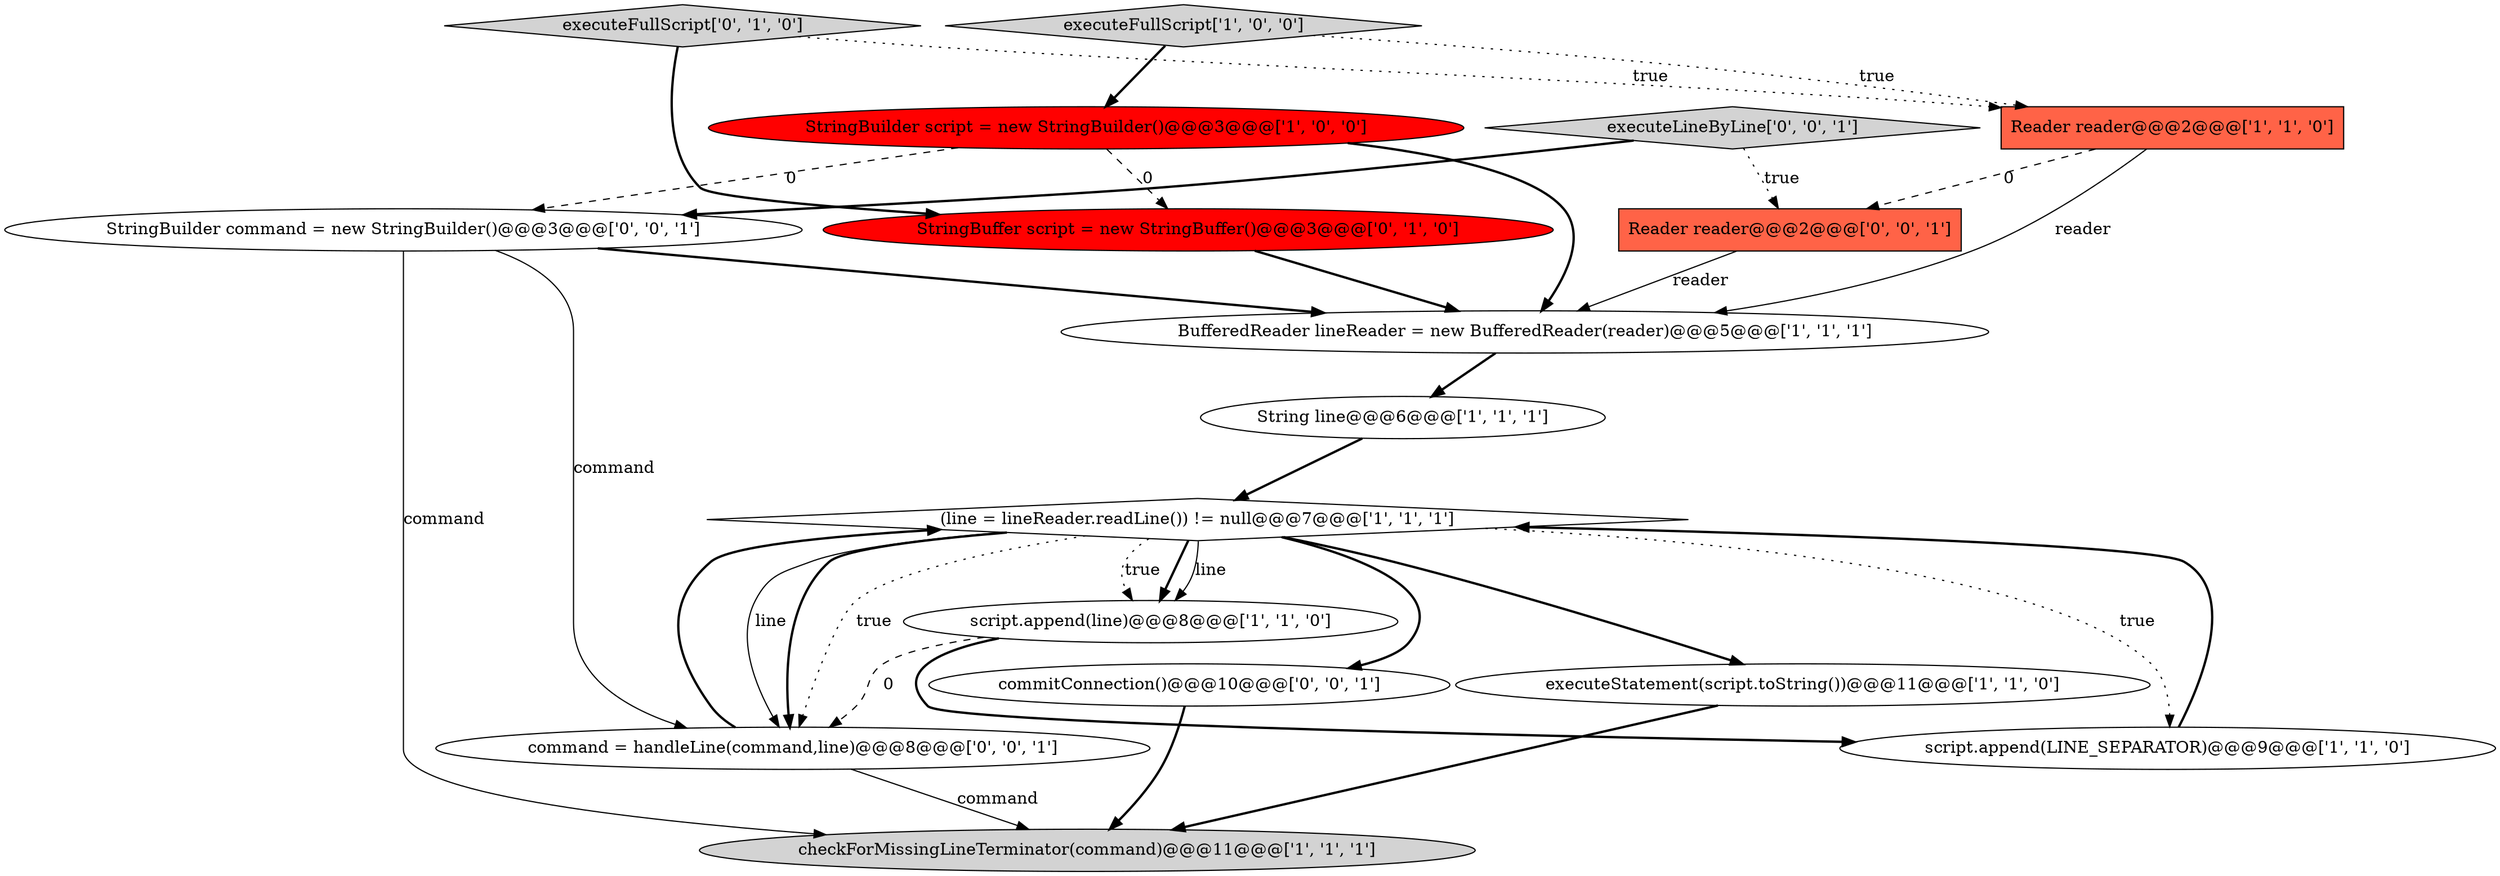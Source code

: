 digraph {
7 [style = filled, label = "BufferedReader lineReader = new BufferedReader(reader)@@@5@@@['1', '1', '1']", fillcolor = white, shape = ellipse image = "AAA0AAABBB1BBB"];
10 [style = filled, label = "executeFullScript['0', '1', '0']", fillcolor = lightgray, shape = diamond image = "AAA0AAABBB2BBB"];
11 [style = filled, label = "StringBuffer script = new StringBuffer()@@@3@@@['0', '1', '0']", fillcolor = red, shape = ellipse image = "AAA1AAABBB2BBB"];
8 [style = filled, label = "String line@@@6@@@['1', '1', '1']", fillcolor = white, shape = ellipse image = "AAA0AAABBB1BBB"];
12 [style = filled, label = "executeLineByLine['0', '0', '1']", fillcolor = lightgray, shape = diamond image = "AAA0AAABBB3BBB"];
4 [style = filled, label = "script.append(line)@@@8@@@['1', '1', '0']", fillcolor = white, shape = ellipse image = "AAA0AAABBB1BBB"];
1 [style = filled, label = "executeFullScript['1', '0', '0']", fillcolor = lightgray, shape = diamond image = "AAA0AAABBB1BBB"];
9 [style = filled, label = "checkForMissingLineTerminator(command)@@@11@@@['1', '1', '1']", fillcolor = lightgray, shape = ellipse image = "AAA0AAABBB1BBB"];
15 [style = filled, label = "command = handleLine(command,line)@@@8@@@['0', '0', '1']", fillcolor = white, shape = ellipse image = "AAA0AAABBB3BBB"];
16 [style = filled, label = "commitConnection()@@@10@@@['0', '0', '1']", fillcolor = white, shape = ellipse image = "AAA0AAABBB3BBB"];
2 [style = filled, label = "script.append(LINE_SEPARATOR)@@@9@@@['1', '1', '0']", fillcolor = white, shape = ellipse image = "AAA0AAABBB1BBB"];
5 [style = filled, label = "executeStatement(script.toString())@@@11@@@['1', '1', '0']", fillcolor = white, shape = ellipse image = "AAA0AAABBB1BBB"];
14 [style = filled, label = "Reader reader@@@2@@@['0', '0', '1']", fillcolor = tomato, shape = box image = "AAA0AAABBB3BBB"];
13 [style = filled, label = "StringBuilder command = new StringBuilder()@@@3@@@['0', '0', '1']", fillcolor = white, shape = ellipse image = "AAA0AAABBB3BBB"];
3 [style = filled, label = "(line = lineReader.readLine()) != null@@@7@@@['1', '1', '1']", fillcolor = white, shape = diamond image = "AAA0AAABBB1BBB"];
0 [style = filled, label = "StringBuilder script = new StringBuilder()@@@3@@@['1', '0', '0']", fillcolor = red, shape = ellipse image = "AAA1AAABBB1BBB"];
6 [style = filled, label = "Reader reader@@@2@@@['1', '1', '0']", fillcolor = tomato, shape = box image = "AAA0AAABBB1BBB"];
10->6 [style = dotted, label="true"];
5->9 [style = bold, label=""];
15->9 [style = solid, label="command"];
14->7 [style = solid, label="reader"];
2->3 [style = bold, label=""];
8->3 [style = bold, label=""];
3->4 [style = dotted, label="true"];
0->11 [style = dashed, label="0"];
3->15 [style = bold, label=""];
4->2 [style = bold, label=""];
1->0 [style = bold, label=""];
3->16 [style = bold, label=""];
6->14 [style = dashed, label="0"];
7->8 [style = bold, label=""];
15->3 [style = bold, label=""];
6->7 [style = solid, label="reader"];
13->9 [style = solid, label="command"];
3->4 [style = bold, label=""];
13->15 [style = solid, label="command"];
0->7 [style = bold, label=""];
12->13 [style = bold, label=""];
12->14 [style = dotted, label="true"];
3->5 [style = bold, label=""];
13->7 [style = bold, label=""];
4->15 [style = dashed, label="0"];
3->4 [style = solid, label="line"];
3->15 [style = dotted, label="true"];
0->13 [style = dashed, label="0"];
3->15 [style = solid, label="line"];
1->6 [style = dotted, label="true"];
16->9 [style = bold, label=""];
11->7 [style = bold, label=""];
3->2 [style = dotted, label="true"];
10->11 [style = bold, label=""];
}
